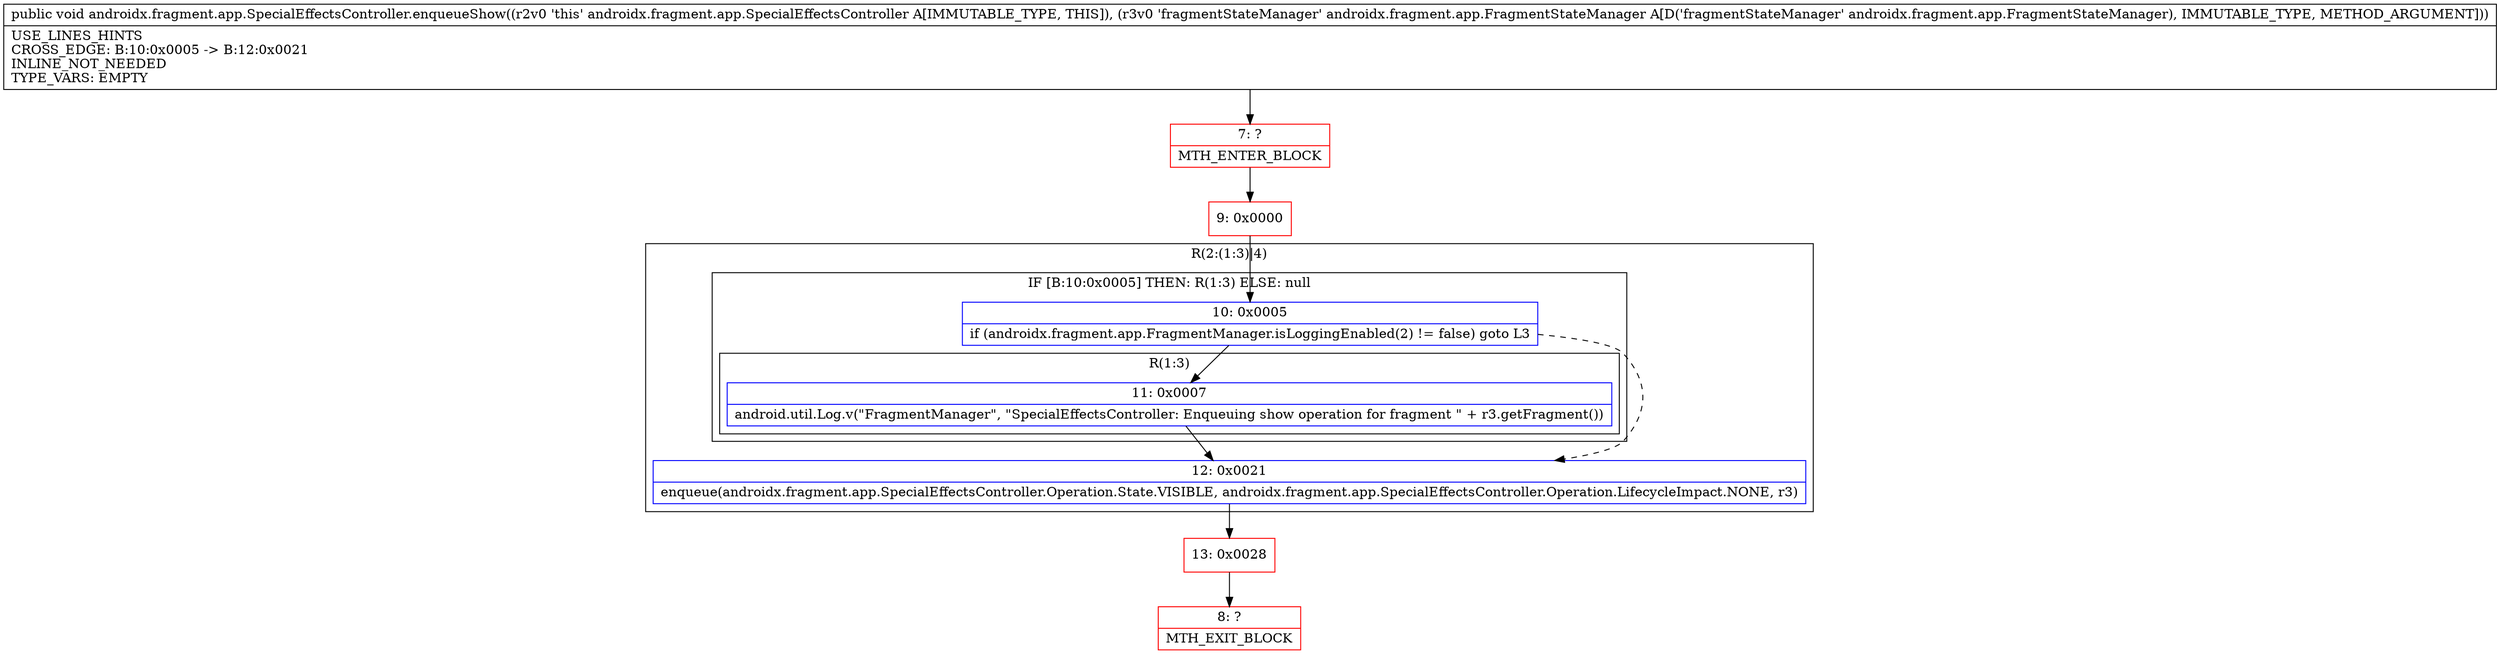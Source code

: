 digraph "CFG forandroidx.fragment.app.SpecialEffectsController.enqueueShow(Landroidx\/fragment\/app\/FragmentStateManager;)V" {
subgraph cluster_Region_517027344 {
label = "R(2:(1:3)|4)";
node [shape=record,color=blue];
subgraph cluster_IfRegion_1479814257 {
label = "IF [B:10:0x0005] THEN: R(1:3) ELSE: null";
node [shape=record,color=blue];
Node_10 [shape=record,label="{10\:\ 0x0005|if (androidx.fragment.app.FragmentManager.isLoggingEnabled(2) != false) goto L3\l}"];
subgraph cluster_Region_716575684 {
label = "R(1:3)";
node [shape=record,color=blue];
Node_11 [shape=record,label="{11\:\ 0x0007|android.util.Log.v(\"FragmentManager\", \"SpecialEffectsController: Enqueuing show operation for fragment \" + r3.getFragment())\l}"];
}
}
Node_12 [shape=record,label="{12\:\ 0x0021|enqueue(androidx.fragment.app.SpecialEffectsController.Operation.State.VISIBLE, androidx.fragment.app.SpecialEffectsController.Operation.LifecycleImpact.NONE, r3)\l}"];
}
Node_7 [shape=record,color=red,label="{7\:\ ?|MTH_ENTER_BLOCK\l}"];
Node_9 [shape=record,color=red,label="{9\:\ 0x0000}"];
Node_13 [shape=record,color=red,label="{13\:\ 0x0028}"];
Node_8 [shape=record,color=red,label="{8\:\ ?|MTH_EXIT_BLOCK\l}"];
MethodNode[shape=record,label="{public void androidx.fragment.app.SpecialEffectsController.enqueueShow((r2v0 'this' androidx.fragment.app.SpecialEffectsController A[IMMUTABLE_TYPE, THIS]), (r3v0 'fragmentStateManager' androidx.fragment.app.FragmentStateManager A[D('fragmentStateManager' androidx.fragment.app.FragmentStateManager), IMMUTABLE_TYPE, METHOD_ARGUMENT]))  | USE_LINES_HINTS\lCROSS_EDGE: B:10:0x0005 \-\> B:12:0x0021\lINLINE_NOT_NEEDED\lTYPE_VARS: EMPTY\l}"];
MethodNode -> Node_7;Node_10 -> Node_11;
Node_10 -> Node_12[style=dashed];
Node_11 -> Node_12;
Node_12 -> Node_13;
Node_7 -> Node_9;
Node_9 -> Node_10;
Node_13 -> Node_8;
}


